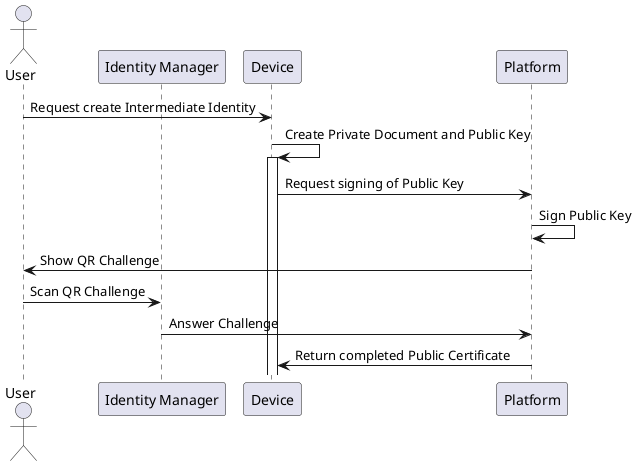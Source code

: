 @startuml

actor "User" as user
participant "Identity Manager" as im
participant Device as dev
participant Platform as plat


user -> dev: Request create Intermediate Identity
dev -> dev ++: Create Private Document and Public Key
dev -> plat: Request signing of Public Key
plat -> plat: Sign Public Key
plat -> user: Show QR Challenge
user -> im: Scan QR Challenge
im -> plat: Answer Challenge
plat -> dev --: Return completed Public Certificate

@enduml
